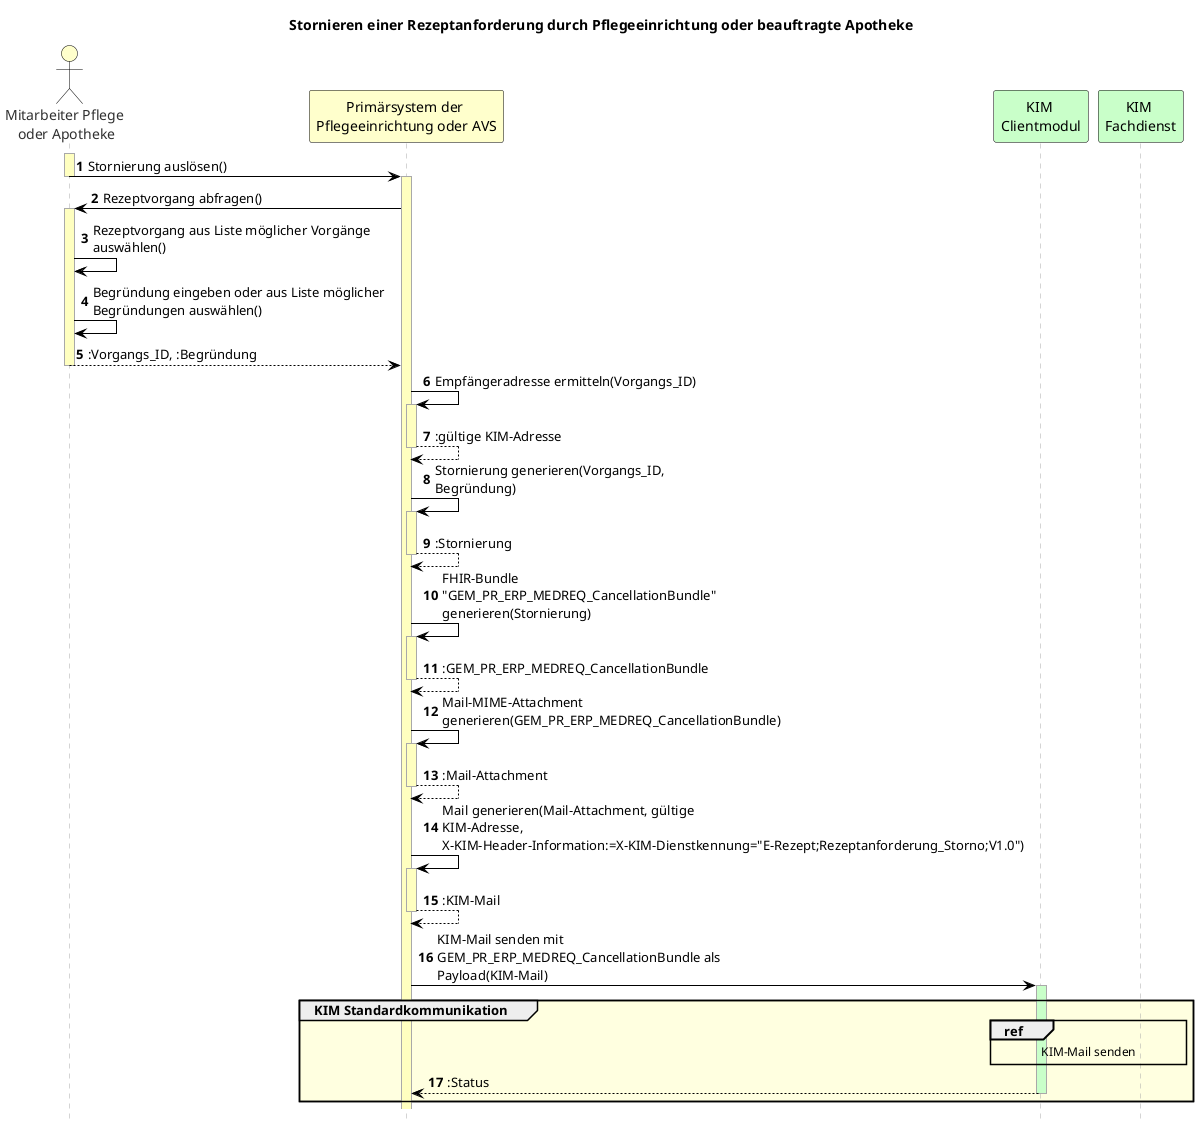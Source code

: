 @startuml

skinparam sequence {
    ArrowColor black
    ActorBorderColor black
    LifeLineBorderColor darkgray
    LifeLineBackgroundColor #ffffc0

    ParticipantBorderColor black
    ParticipantBackgroundColor #ffffc0
    ParticipantFontName Arial
    ParticipantFontSize 14
    ParticipantFontColor black

    ActorBackgroundColor #ffffc0
    ActorFontColor #303030
    ActorFontSize 14
    ActorFontName Arial

    BoxBorderColor gray
}

skinparam maxMessageSize 300
title Stornieren einer Rezeptanforderung durch Pflegeeinrichtung oder beauftragte Apotheke
hide footbox
autonumber

actor "Mitarbeiter Pflege \noder Apotheke" as MA #BUSINESS
participant "Primärsystem der \nPflegeeinrichtung oder AVS" as PS #BUSINESS
participant "KIM \nClientmodul" as Kim_cm #TECHNOLOGY
participant "KIM \nFachdienst" as Kim_fd #TECHNOLOGY

activate MA
MA -> PS: Stornierung auslösen()
deactivate MA

activate PS
PS -> MA++: Rezeptvorgang abfragen()
MA -> MA: Rezeptvorgang aus Liste möglicher Vorgänge auswählen()
MA -> MA: Begründung eingeben oder aus Liste möglicher Begründungen auswählen()
return :Vorgangs_ID, :Begründung

PS -> PS++: Empfängeradresse ermitteln(Vorgangs_ID)
return :gültige KIM-Adresse


PS -> PS++: Stornierung generieren(Vorgangs_ID, Begründung)
return :Stornierung



PS -> PS++: FHIR-Bundle "GEM_PR_ERP_MEDREQ_CancellationBundle" generieren(Stornierung)
return :GEM_PR_ERP_MEDREQ_CancellationBundle

PS -> PS++: Mail-MIME-Attachment generieren(GEM_PR_ERP_MEDREQ_CancellationBundle)
return :Mail-Attachment

PS -> PS++: Mail generieren(Mail-Attachment, gültige KIM-Adresse, X-KIM-Header-Information:=X-KIM-Dienstkennung="E-Rezept;Rezeptanforderung_Storno;V1.0")
return :KIM-Mail

PS -> Kim_cm++#TECHNOLOGY: KIM-Mail senden mit GEM_PR_ERP_MEDREQ_CancellationBundle als Payload(KIM-Mail)

group #LightYellow KIM Standardkommunikation
ref over Kim_cm, Kim_fd #lightyellow
    KIM-Mail senden
end ref

return :Status
end group



@enduml